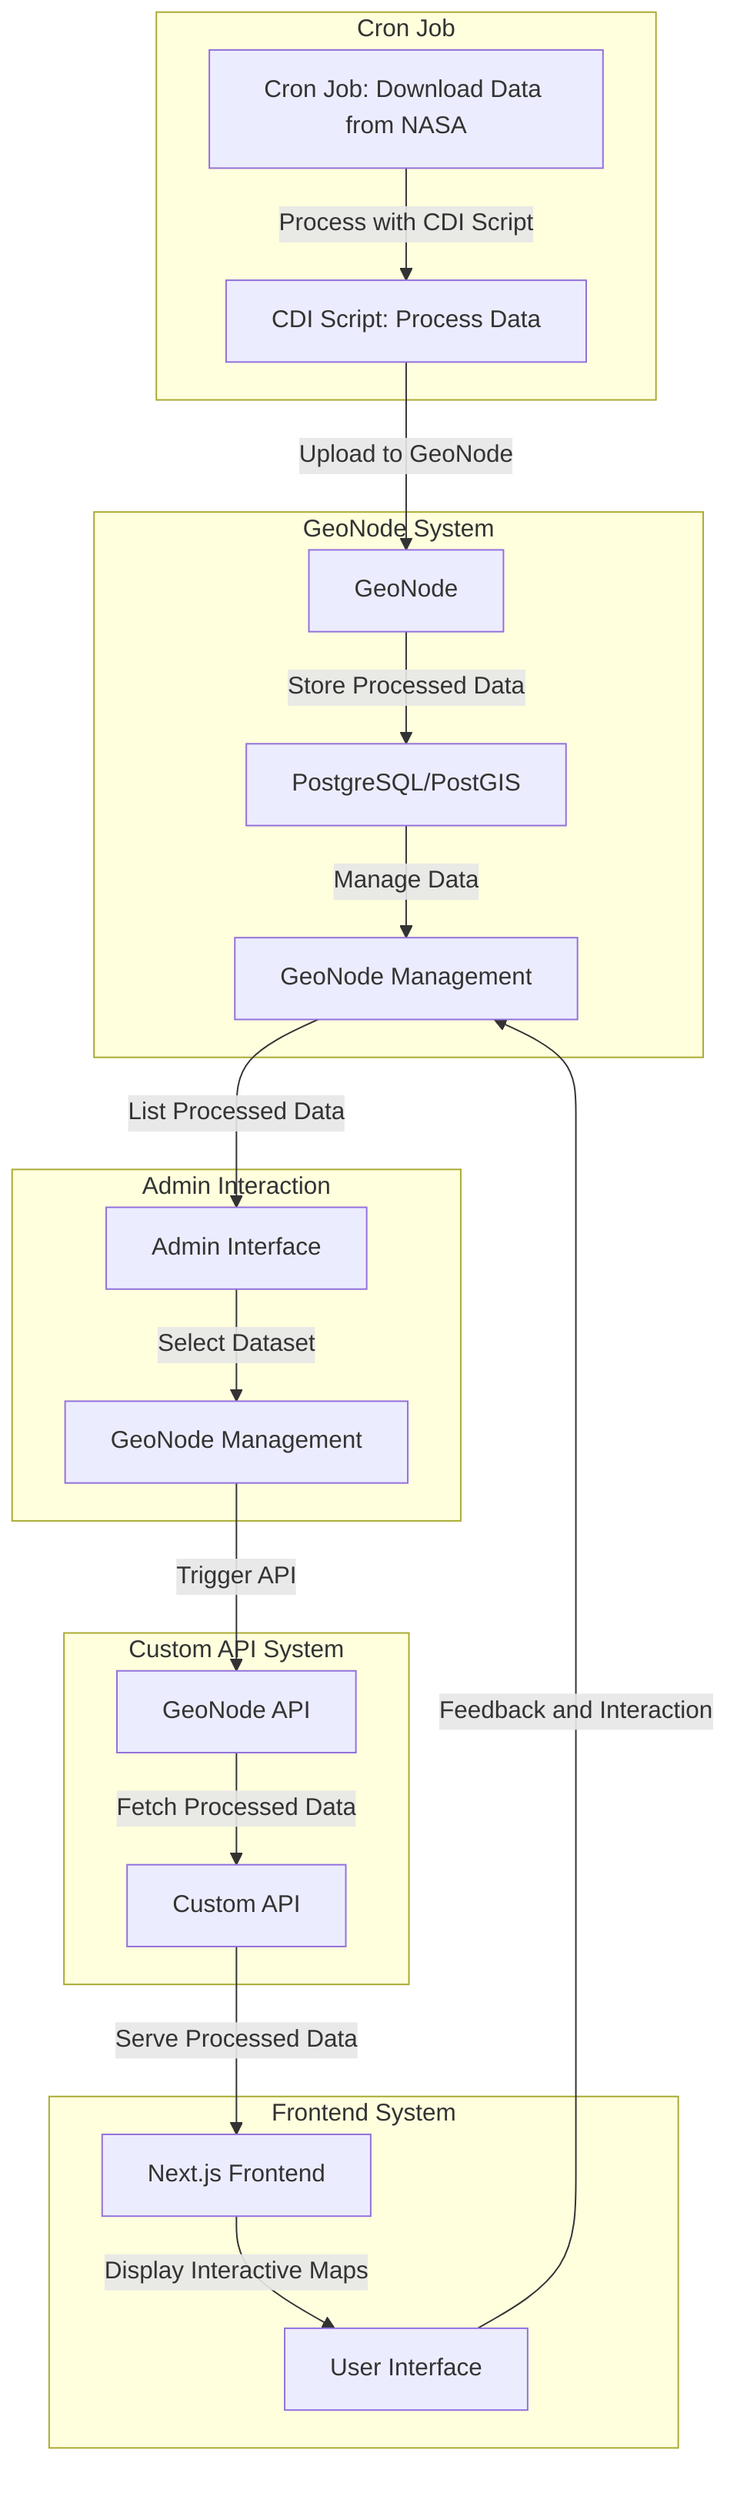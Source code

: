 graph TD
    subgraph Cron Job
        A[Cron Job: Download Data from NASA]
        B[CDI Script: Process Data]
    end

    subgraph GeoNode System
        C[GeoNode]
        D[PostgreSQL/PostGIS]
        E[GeoNode Management]
        C -->|Store Processed Data| D
        D -->|Manage Data| E
    end

    subgraph Admin Interaction
        F[Admin Interface]
        F -->|Select Dataset| G[GeoNode Management]
    end

    subgraph Custom API System
        H[GeoNode API]
        I[Custom API]
        G -->|Trigger API| H
        H -->|Fetch Processed Data| I
    end

    subgraph Frontend System
        J[Next.js Frontend]
        K[User Interface]
        I -->|Serve Processed Data| J
        J -->|Display Interactive Maps| K
    end

    A -->|Process with CDI Script| B -->|Upload to GeoNode| C
    E -->|List Processed Data| F
    K -->|Feedback and Interaction| E